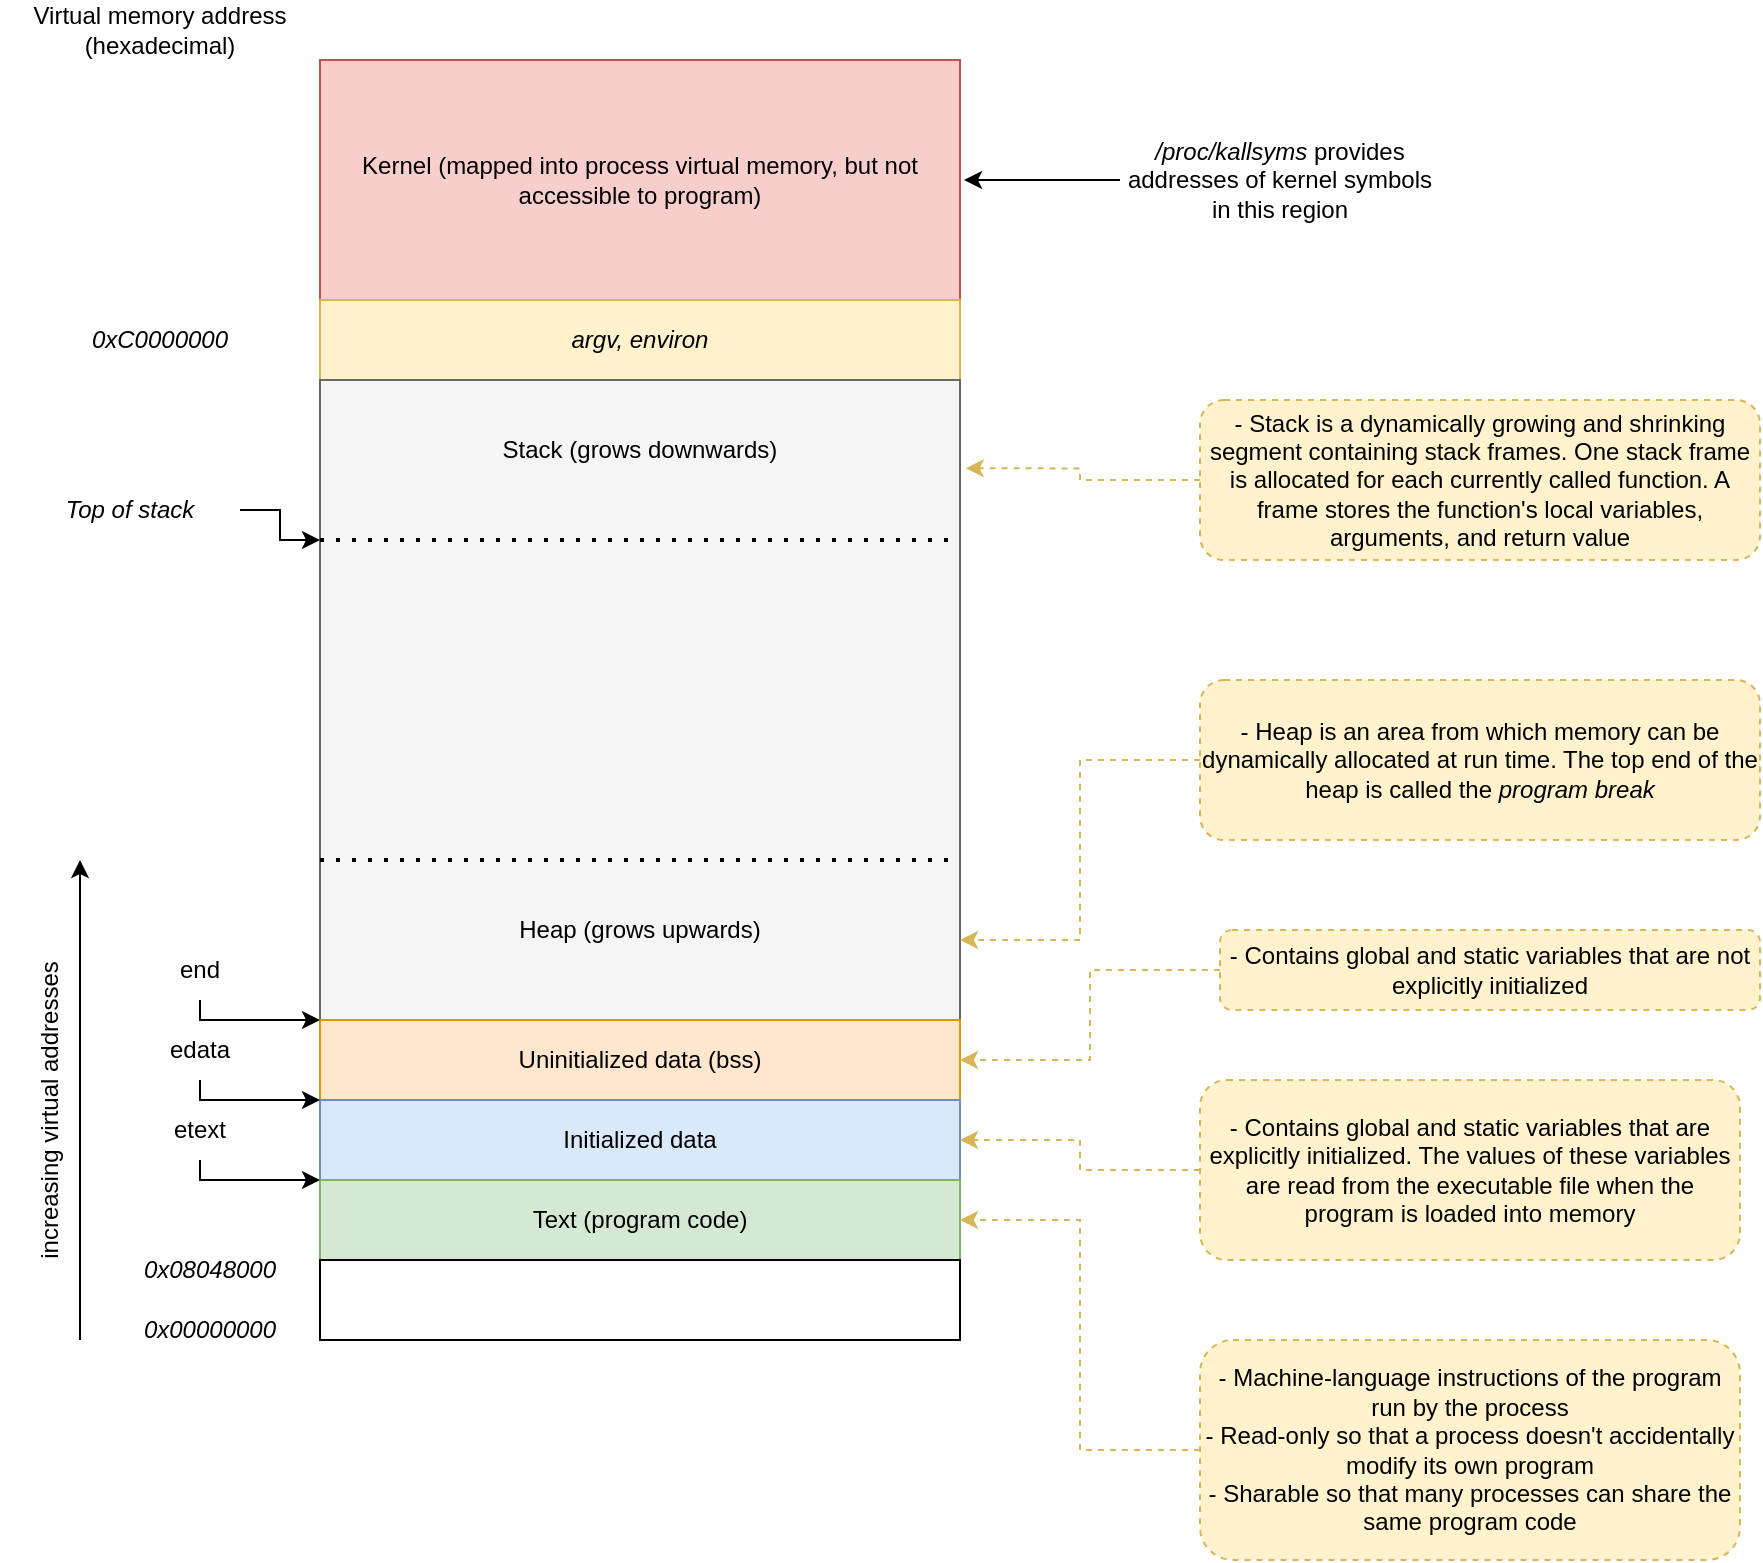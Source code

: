 <mxfile version="26.2.14">
  <diagram name="Page-1" id="cofNUEIwuU3EI9z14Da7">
    <mxGraphModel dx="1356" dy="762" grid="1" gridSize="10" guides="1" tooltips="1" connect="1" arrows="1" fold="1" page="1" pageScale="1" pageWidth="850" pageHeight="1100" math="0" shadow="0">
      <root>
        <mxCell id="0" />
        <mxCell id="1" parent="0" />
        <mxCell id="enD-3PhAc3JDD586RiKJ-1" value="Kernel (mapped into process virtual memory, but not accessible to program)" style="rounded=0;whiteSpace=wrap;html=1;fillColor=#f8cecc;strokeColor=#b85450;" vertex="1" parent="1">
          <mxGeometry x="200" y="80" width="320" height="120" as="geometry" />
        </mxCell>
        <mxCell id="enD-3PhAc3JDD586RiKJ-2" value="&lt;i&gt;argv, environ&lt;/i&gt;" style="rounded=0;whiteSpace=wrap;html=1;fillColor=#fff2cc;strokeColor=#d6b656;" vertex="1" parent="1">
          <mxGeometry x="200" y="200" width="320" height="40" as="geometry" />
        </mxCell>
        <mxCell id="enD-3PhAc3JDD586RiKJ-3" value="Virtual memory address (hexadecimal)" style="text;html=1;align=center;verticalAlign=middle;whiteSpace=wrap;rounded=0;" vertex="1" parent="1">
          <mxGeometry x="40" y="50" width="160" height="30" as="geometry" />
        </mxCell>
        <mxCell id="enD-3PhAc3JDD586RiKJ-4" value="&lt;i&gt;/proc/kallsyms&lt;/i&gt; provides addresses of kernel symbols in this region " style="text;html=1;align=center;verticalAlign=middle;whiteSpace=wrap;rounded=0;" vertex="1" parent="1">
          <mxGeometry x="600" y="115" width="160" height="50" as="geometry" />
        </mxCell>
        <mxCell id="enD-3PhAc3JDD586RiKJ-5" style="edgeStyle=orthogonalEdgeStyle;rounded=0;orthogonalLoop=1;jettySize=auto;html=1;exitX=0;exitY=0.5;exitDx=0;exitDy=0;" edge="1" parent="1" source="enD-3PhAc3JDD586RiKJ-4">
          <mxGeometry relative="1" as="geometry">
            <mxPoint x="522" y="140" as="targetPoint" />
          </mxGeometry>
        </mxCell>
        <mxCell id="enD-3PhAc3JDD586RiKJ-6" value="&lt;i&gt;0xC0000000&lt;/i&gt;" style="text;html=1;align=center;verticalAlign=middle;whiteSpace=wrap;rounded=0;" vertex="1" parent="1">
          <mxGeometry x="40" y="205" width="160" height="30" as="geometry" />
        </mxCell>
        <mxCell id="enD-3PhAc3JDD586RiKJ-7" value="" style="rounded=0;whiteSpace=wrap;html=1;fillColor=#f5f5f5;fontColor=#333333;strokeColor=#666666;" vertex="1" parent="1">
          <mxGeometry x="200" y="240" width="320" height="320" as="geometry" />
        </mxCell>
        <mxCell id="enD-3PhAc3JDD586RiKJ-8" value="Stack (grows downwards)" style="text;html=1;align=center;verticalAlign=middle;whiteSpace=wrap;rounded=0;" vertex="1" parent="1">
          <mxGeometry x="285" y="260" width="150" height="30" as="geometry" />
        </mxCell>
        <mxCell id="enD-3PhAc3JDD586RiKJ-10" value="" style="endArrow=none;dashed=1;html=1;dashPattern=1 3;strokeWidth=2;rounded=0;exitX=0;exitY=0.25;exitDx=0;exitDy=0;entryX=1;entryY=0.25;entryDx=0;entryDy=0;" edge="1" parent="1" source="enD-3PhAc3JDD586RiKJ-7" target="enD-3PhAc3JDD586RiKJ-7">
          <mxGeometry width="50" height="50" relative="1" as="geometry">
            <mxPoint x="400" y="420" as="sourcePoint" />
            <mxPoint x="450" y="370" as="targetPoint" />
          </mxGeometry>
        </mxCell>
        <mxCell id="enD-3PhAc3JDD586RiKJ-12" style="edgeStyle=orthogonalEdgeStyle;rounded=0;orthogonalLoop=1;jettySize=auto;html=1;exitX=1;exitY=0.5;exitDx=0;exitDy=0;entryX=0;entryY=0.25;entryDx=0;entryDy=0;" edge="1" parent="1" source="enD-3PhAc3JDD586RiKJ-11" target="enD-3PhAc3JDD586RiKJ-7">
          <mxGeometry relative="1" as="geometry" />
        </mxCell>
        <mxCell id="enD-3PhAc3JDD586RiKJ-11" value="&lt;i&gt;Top of stack&lt;/i&gt;" style="text;html=1;align=center;verticalAlign=middle;whiteSpace=wrap;rounded=0;" vertex="1" parent="1">
          <mxGeometry x="50" y="290" width="110" height="30" as="geometry" />
        </mxCell>
        <mxCell id="enD-3PhAc3JDD586RiKJ-13" value="Uninitialized data (bss)" style="rounded=0;whiteSpace=wrap;html=1;fillColor=#ffe6cc;strokeColor=#d79b00;" vertex="1" parent="1">
          <mxGeometry x="200" y="560" width="320" height="40" as="geometry" />
        </mxCell>
        <mxCell id="enD-3PhAc3JDD586RiKJ-14" value="Initialized data" style="rounded=0;whiteSpace=wrap;html=1;fillColor=#dae8fc;strokeColor=#6c8ebf;" vertex="1" parent="1">
          <mxGeometry x="200" y="600" width="320" height="40" as="geometry" />
        </mxCell>
        <mxCell id="enD-3PhAc3JDD586RiKJ-15" value="Text (program code)" style="rounded=0;whiteSpace=wrap;html=1;fillColor=#d5e8d4;strokeColor=#82b366;" vertex="1" parent="1">
          <mxGeometry x="200" y="640" width="320" height="40" as="geometry" />
        </mxCell>
        <mxCell id="enD-3PhAc3JDD586RiKJ-16" value="" style="rounded=0;whiteSpace=wrap;html=1;" vertex="1" parent="1">
          <mxGeometry x="200" y="680" width="320" height="40" as="geometry" />
        </mxCell>
        <mxCell id="enD-3PhAc3JDD586RiKJ-17" value="&lt;i&gt;0x08048000&lt;/i&gt;" style="text;html=1;align=center;verticalAlign=middle;whiteSpace=wrap;rounded=0;" vertex="1" parent="1">
          <mxGeometry x="90" y="670" width="110" height="30" as="geometry" />
        </mxCell>
        <mxCell id="enD-3PhAc3JDD586RiKJ-18" value="&lt;i&gt;0x00000000&lt;/i&gt;" style="text;html=1;align=center;verticalAlign=middle;whiteSpace=wrap;rounded=0;" vertex="1" parent="1">
          <mxGeometry x="90" y="700" width="110" height="30" as="geometry" />
        </mxCell>
        <mxCell id="enD-3PhAc3JDD586RiKJ-19" value="" style="endArrow=classic;html=1;rounded=0;" edge="1" parent="1">
          <mxGeometry width="50" height="50" relative="1" as="geometry">
            <mxPoint x="80" y="720" as="sourcePoint" />
            <mxPoint x="80" y="480" as="targetPoint" />
          </mxGeometry>
        </mxCell>
        <mxCell id="enD-3PhAc3JDD586RiKJ-20" value="" style="endArrow=none;dashed=1;html=1;dashPattern=1 3;strokeWidth=2;rounded=0;exitX=0;exitY=0.25;exitDx=0;exitDy=0;entryX=1;entryY=0.25;entryDx=0;entryDy=0;" edge="1" parent="1">
          <mxGeometry width="50" height="50" relative="1" as="geometry">
            <mxPoint x="200" y="480" as="sourcePoint" />
            <mxPoint x="520" y="480" as="targetPoint" />
          </mxGeometry>
        </mxCell>
        <mxCell id="enD-3PhAc3JDD586RiKJ-21" value="Heap (grows upwards)" style="text;html=1;align=center;verticalAlign=middle;whiteSpace=wrap;rounded=0;" vertex="1" parent="1">
          <mxGeometry x="285" y="500" width="150" height="30" as="geometry" />
        </mxCell>
        <mxCell id="enD-3PhAc3JDD586RiKJ-22" value="increasing virtual addresses" style="text;html=1;align=center;verticalAlign=middle;whiteSpace=wrap;rounded=0;rotation=-90;" vertex="1" parent="1">
          <mxGeometry x="-20" y="590" width="170" height="30" as="geometry" />
        </mxCell>
        <mxCell id="enD-3PhAc3JDD586RiKJ-24" style="edgeStyle=orthogonalEdgeStyle;rounded=0;orthogonalLoop=1;jettySize=auto;html=1;exitX=0.5;exitY=1;exitDx=0;exitDy=0;entryX=0;entryY=0;entryDx=0;entryDy=0;" edge="1" parent="1" source="enD-3PhAc3JDD586RiKJ-23" target="enD-3PhAc3JDD586RiKJ-13">
          <mxGeometry relative="1" as="geometry">
            <Array as="points">
              <mxPoint x="140" y="560" />
            </Array>
          </mxGeometry>
        </mxCell>
        <mxCell id="enD-3PhAc3JDD586RiKJ-23" value="end" style="text;html=1;align=center;verticalAlign=middle;whiteSpace=wrap;rounded=0;" vertex="1" parent="1">
          <mxGeometry x="110" y="520" width="60" height="30" as="geometry" />
        </mxCell>
        <mxCell id="enD-3PhAc3JDD586RiKJ-26" style="edgeStyle=orthogonalEdgeStyle;rounded=0;orthogonalLoop=1;jettySize=auto;html=1;exitX=0.5;exitY=1;exitDx=0;exitDy=0;entryX=0;entryY=0;entryDx=0;entryDy=0;" edge="1" parent="1" source="enD-3PhAc3JDD586RiKJ-25" target="enD-3PhAc3JDD586RiKJ-14">
          <mxGeometry relative="1" as="geometry">
            <Array as="points">
              <mxPoint x="140" y="600" />
            </Array>
          </mxGeometry>
        </mxCell>
        <mxCell id="enD-3PhAc3JDD586RiKJ-25" value="edata" style="text;html=1;align=center;verticalAlign=middle;whiteSpace=wrap;rounded=0;" vertex="1" parent="1">
          <mxGeometry x="110" y="560" width="60" height="30" as="geometry" />
        </mxCell>
        <mxCell id="enD-3PhAc3JDD586RiKJ-28" style="edgeStyle=orthogonalEdgeStyle;rounded=0;orthogonalLoop=1;jettySize=auto;html=1;exitX=0.5;exitY=1;exitDx=0;exitDy=0;entryX=0;entryY=1;entryDx=0;entryDy=0;" edge="1" parent="1" source="enD-3PhAc3JDD586RiKJ-27" target="enD-3PhAc3JDD586RiKJ-14">
          <mxGeometry relative="1" as="geometry">
            <Array as="points">
              <mxPoint x="140" y="640" />
            </Array>
          </mxGeometry>
        </mxCell>
        <mxCell id="enD-3PhAc3JDD586RiKJ-27" value="etext" style="text;html=1;align=center;verticalAlign=middle;whiteSpace=wrap;rounded=0;" vertex="1" parent="1">
          <mxGeometry x="110" y="600" width="60" height="30" as="geometry" />
        </mxCell>
        <mxCell id="enD-3PhAc3JDD586RiKJ-30" style="edgeStyle=orthogonalEdgeStyle;rounded=0;orthogonalLoop=1;jettySize=auto;html=1;exitX=0;exitY=0.5;exitDx=0;exitDy=0;entryX=1;entryY=0.5;entryDx=0;entryDy=0;dashed=1;fillColor=#fff2cc;strokeColor=#d6b656;" edge="1" parent="1" source="enD-3PhAc3JDD586RiKJ-29" target="enD-3PhAc3JDD586RiKJ-15">
          <mxGeometry relative="1" as="geometry" />
        </mxCell>
        <mxCell id="enD-3PhAc3JDD586RiKJ-29" value="&lt;div&gt;- Machine-language instructions of the program run by the process&lt;/div&gt;&lt;div&gt;- Read-only so that a process doesn&#39;t accidentally modify its own program&lt;/div&gt;&lt;div&gt;- Sharable so that many processes can share the same program code&lt;/div&gt;" style="rounded=1;whiteSpace=wrap;html=1;fillColor=#fff2cc;strokeColor=#d6b656;dashed=1;" vertex="1" parent="1">
          <mxGeometry x="640" y="720" width="270" height="110" as="geometry" />
        </mxCell>
        <mxCell id="enD-3PhAc3JDD586RiKJ-32" style="edgeStyle=orthogonalEdgeStyle;rounded=0;orthogonalLoop=1;jettySize=auto;html=1;exitX=0;exitY=0.5;exitDx=0;exitDy=0;entryX=1;entryY=0.5;entryDx=0;entryDy=0;fillColor=#fff2cc;strokeColor=#d6b656;dashed=1;" edge="1" parent="1" source="enD-3PhAc3JDD586RiKJ-31" target="enD-3PhAc3JDD586RiKJ-14">
          <mxGeometry relative="1" as="geometry" />
        </mxCell>
        <mxCell id="enD-3PhAc3JDD586RiKJ-31" value="- Contains global and static variables that are explicitly initialized. The values of these variables are read from the executable file when the program is loaded into memory" style="rounded=1;whiteSpace=wrap;html=1;fillColor=#fff2cc;strokeColor=#d6b656;dashed=1;" vertex="1" parent="1">
          <mxGeometry x="640" y="590" width="270" height="90" as="geometry" />
        </mxCell>
        <mxCell id="enD-3PhAc3JDD586RiKJ-34" style="edgeStyle=orthogonalEdgeStyle;rounded=0;orthogonalLoop=1;jettySize=auto;html=1;exitX=0;exitY=0.5;exitDx=0;exitDy=0;entryX=1;entryY=0.5;entryDx=0;entryDy=0;fillColor=#fff2cc;strokeColor=#d6b656;dashed=1;" edge="1" parent="1" source="enD-3PhAc3JDD586RiKJ-33" target="enD-3PhAc3JDD586RiKJ-13">
          <mxGeometry relative="1" as="geometry" />
        </mxCell>
        <mxCell id="enD-3PhAc3JDD586RiKJ-33" value="- Contains global and static variables that are not explicitly initialized" style="rounded=1;whiteSpace=wrap;html=1;fillColor=#fff2cc;strokeColor=#d6b656;dashed=1;" vertex="1" parent="1">
          <mxGeometry x="650" y="515" width="270" height="40" as="geometry" />
        </mxCell>
        <mxCell id="enD-3PhAc3JDD586RiKJ-35" value="- Stack is a dynamically growing and shrinking segment containing stack frames. One stack frame is allocated for each currently called function. A frame stores the function&#39;s local variables, arguments, and return value" style="rounded=1;whiteSpace=wrap;html=1;fillColor=#fff2cc;strokeColor=#d6b656;dashed=1;" vertex="1" parent="1">
          <mxGeometry x="640" y="250" width="280" height="80" as="geometry" />
        </mxCell>
        <mxCell id="enD-3PhAc3JDD586RiKJ-36" style="edgeStyle=orthogonalEdgeStyle;rounded=0;orthogonalLoop=1;jettySize=auto;html=1;exitX=0;exitY=0.5;exitDx=0;exitDy=0;entryX=1.009;entryY=0.138;entryDx=0;entryDy=0;entryPerimeter=0;fillColor=#fff2cc;strokeColor=#d6b656;dashed=1;" edge="1" parent="1" source="enD-3PhAc3JDD586RiKJ-35" target="enD-3PhAc3JDD586RiKJ-7">
          <mxGeometry relative="1" as="geometry" />
        </mxCell>
        <mxCell id="enD-3PhAc3JDD586RiKJ-37" value="- Heap is an area from which memory can be dynamically allocated at run time. The top end of the heap is called the &lt;i&gt;program break&lt;/i&gt;" style="rounded=1;whiteSpace=wrap;html=1;fillColor=#fff2cc;strokeColor=#d6b656;dashed=1;" vertex="1" parent="1">
          <mxGeometry x="640" y="390" width="280" height="80" as="geometry" />
        </mxCell>
        <mxCell id="enD-3PhAc3JDD586RiKJ-38" style="edgeStyle=orthogonalEdgeStyle;rounded=0;orthogonalLoop=1;jettySize=auto;html=1;exitX=0;exitY=0.5;exitDx=0;exitDy=0;entryX=1;entryY=0.875;entryDx=0;entryDy=0;entryPerimeter=0;fillColor=#fff2cc;strokeColor=#d6b656;dashed=1;" edge="1" parent="1" source="enD-3PhAc3JDD586RiKJ-37" target="enD-3PhAc3JDD586RiKJ-7">
          <mxGeometry relative="1" as="geometry" />
        </mxCell>
      </root>
    </mxGraphModel>
  </diagram>
</mxfile>
